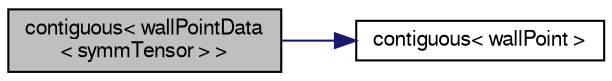 digraph "contiguous&lt; wallPointData&lt; symmTensor &gt; &gt;"
{
  bgcolor="transparent";
  edge [fontname="FreeSans",fontsize="10",labelfontname="FreeSans",labelfontsize="10"];
  node [fontname="FreeSans",fontsize="10",shape=record];
  rankdir="LR";
  Node7587 [label="contiguous\< wallPointData\l\< symmTensor \> \>",height=0.2,width=0.4,color="black", fillcolor="grey75", style="filled", fontcolor="black"];
  Node7587 -> Node7588 [color="midnightblue",fontsize="10",style="solid",fontname="FreeSans"];
  Node7588 [label="contiguous\< wallPoint \>",height=0.2,width=0.4,color="black",URL="$a21124.html#ab2ab1eb337dc0d000f02a39c26d608da",tooltip="Data associated with wallPoint type are contiguous. "];
}
